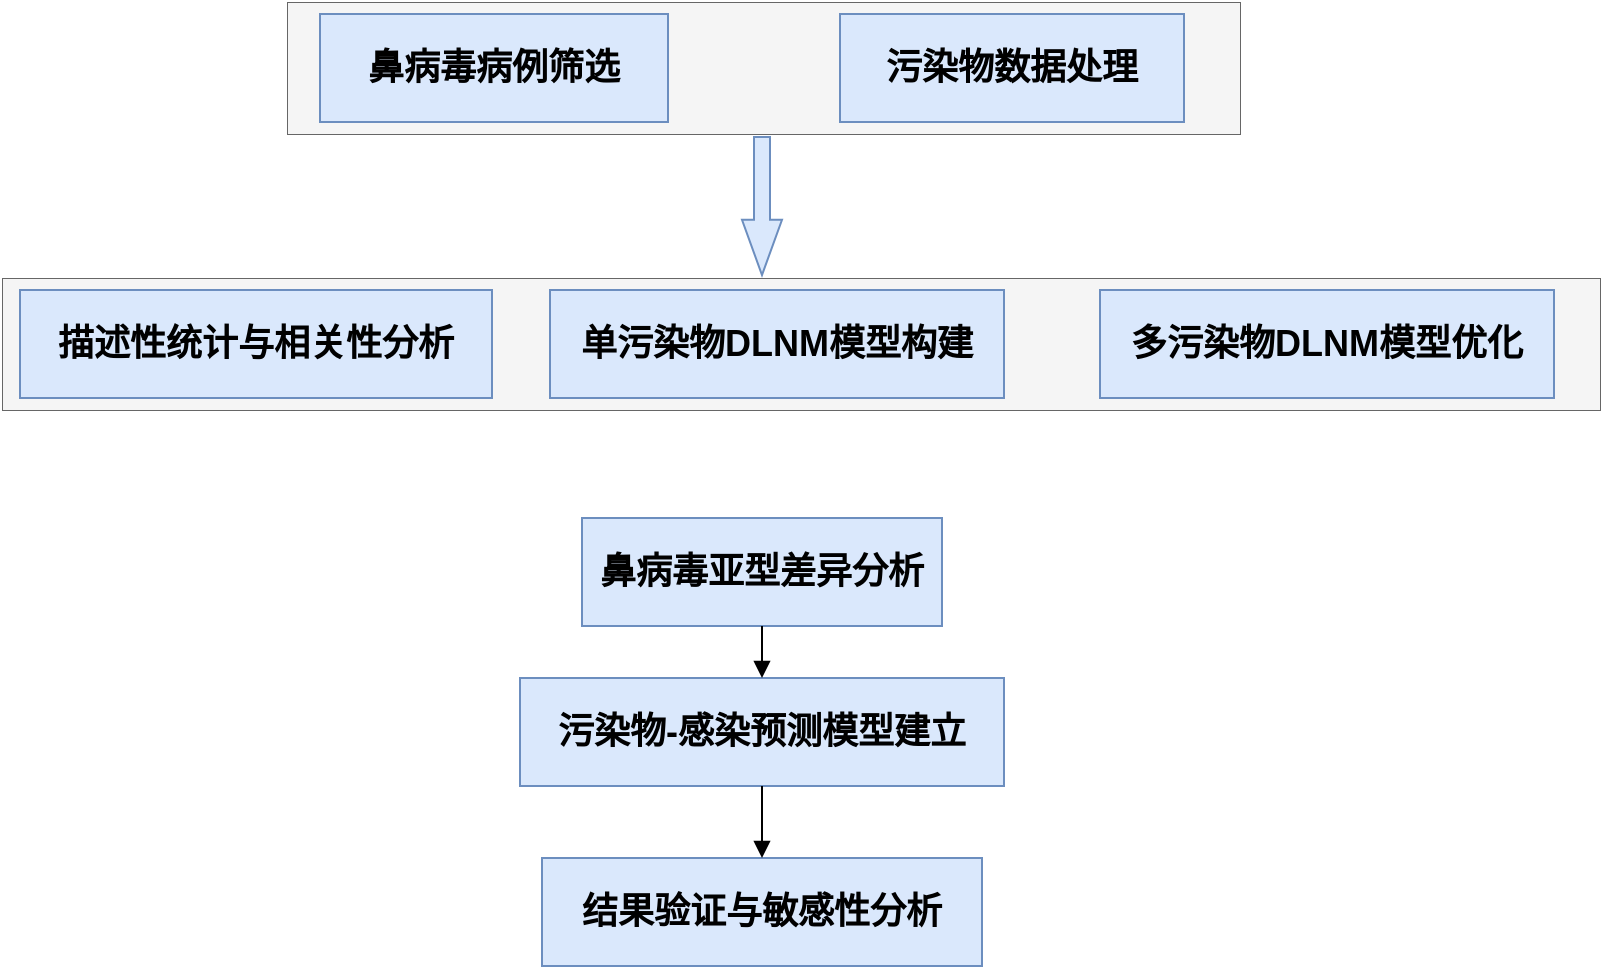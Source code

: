 <mxfile version="26.2.12">
  <diagram name="Page-1" id="OI99oiLmVk2AP9gJwhu6">
    <mxGraphModel dx="1004" dy="547" grid="1" gridSize="10" guides="1" tooltips="1" connect="1" arrows="1" fold="1" page="1" pageScale="1" pageWidth="827" pageHeight="1169" math="0" shadow="0">
      <root>
        <mxCell id="0" />
        <mxCell id="1" parent="0" />
        <mxCell id="9yNOKnyS7ASG2MC91Dju-8" value="" style="rounded=0;whiteSpace=wrap;html=1;fillColor=#f5f5f5;fontColor=#333333;strokeColor=#666666;strokeWidth=0.5;" vertex="1" parent="1">
          <mxGeometry x="21" y="326" width="799" height="66" as="geometry" />
        </mxCell>
        <mxCell id="9yNOKnyS7ASG2MC91Dju-2" value="" style="rounded=0;whiteSpace=wrap;html=1;fillColor=#f5f5f5;fontColor=#333333;strokeColor=#666666;strokeWidth=0.5;" vertex="1" parent="1">
          <mxGeometry x="163.5" y="188" width="476.5" height="66" as="geometry" />
        </mxCell>
        <mxCell id="9q3nwMVUDi4YbfW2KWvW-2" value="鼻病毒病例筛选" style="whiteSpace=wrap;strokeWidth=1;fillColor=#dae8fc;strokeColor=#6c8ebf;fontSize=18;fontStyle=1" parent="1" vertex="1">
          <mxGeometry x="180" y="194" width="174" height="54" as="geometry" />
        </mxCell>
        <mxCell id="9q3nwMVUDi4YbfW2KWvW-3" value="污染物数据处理" style="whiteSpace=wrap;strokeWidth=1;fillColor=#dae8fc;strokeColor=#6c8ebf;fontSize=18;fontStyle=1" parent="1" vertex="1">
          <mxGeometry x="440" y="194" width="172" height="54" as="geometry" />
        </mxCell>
        <mxCell id="9q3nwMVUDi4YbfW2KWvW-4" value="描述性统计与相关性分析" style="whiteSpace=wrap;strokeWidth=1;fillColor=#dae8fc;strokeColor=#6c8ebf;fontSize=18;fontStyle=1" parent="1" vertex="1">
          <mxGeometry x="30" y="332" width="236" height="54" as="geometry" />
        </mxCell>
        <mxCell id="9q3nwMVUDi4YbfW2KWvW-5" value="单污染物DLNM模型构建" style="whiteSpace=wrap;strokeWidth=1;fillColor=#dae8fc;strokeColor=#6c8ebf;fontSize=18;fontStyle=1" parent="1" vertex="1">
          <mxGeometry x="295" y="332" width="227" height="54" as="geometry" />
        </mxCell>
        <mxCell id="9q3nwMVUDi4YbfW2KWvW-6" value="多污染物DLNM模型优化" style="whiteSpace=wrap;strokeWidth=1;fillColor=#dae8fc;strokeColor=#6c8ebf;fontSize=18;fontStyle=1" parent="1" vertex="1">
          <mxGeometry x="570" y="332" width="227" height="54" as="geometry" />
        </mxCell>
        <mxCell id="9q3nwMVUDi4YbfW2KWvW-7" value="鼻病毒亚型差异分析" style="whiteSpace=wrap;strokeWidth=1;fillColor=#dae8fc;strokeColor=#6c8ebf;fontSize=18;fontStyle=1" parent="1" vertex="1">
          <mxGeometry x="311" y="446" width="180" height="54" as="geometry" />
        </mxCell>
        <mxCell id="9q3nwMVUDi4YbfW2KWvW-8" value="污染物-感染预测模型建立" style="whiteSpace=wrap;strokeWidth=1;fillColor=#dae8fc;strokeColor=#6c8ebf;fontSize=18;fontStyle=1" parent="1" vertex="1">
          <mxGeometry x="280" y="526" width="242" height="54" as="geometry" />
        </mxCell>
        <mxCell id="9q3nwMVUDi4YbfW2KWvW-9" value="结果验证与敏感性分析" style="whiteSpace=wrap;strokeWidth=1;fillColor=#dae8fc;strokeColor=#6c8ebf;fontSize=18;fontStyle=1" parent="1" vertex="1">
          <mxGeometry x="291" y="616" width="220" height="54" as="geometry" />
        </mxCell>
        <mxCell id="9q3nwMVUDi4YbfW2KWvW-17" value="" style="curved=1;startArrow=none;endArrow=block;exitX=0.5;exitY=1;entryX=0.5;entryY=0;rounded=0;" parent="1" source="9q3nwMVUDi4YbfW2KWvW-7" target="9q3nwMVUDi4YbfW2KWvW-8" edge="1">
          <mxGeometry relative="1" as="geometry">
            <Array as="points" />
          </mxGeometry>
        </mxCell>
        <mxCell id="9q3nwMVUDi4YbfW2KWvW-18" value="" style="curved=1;startArrow=none;endArrow=block;exitX=0.5;exitY=1;entryX=0.5;entryY=0;rounded=0;" parent="1" source="9q3nwMVUDi4YbfW2KWvW-8" target="9q3nwMVUDi4YbfW2KWvW-9" edge="1">
          <mxGeometry relative="1" as="geometry">
            <Array as="points" />
          </mxGeometry>
        </mxCell>
        <mxCell id="9yNOKnyS7ASG2MC91Dju-5" value="" style="shape=singleArrow;whiteSpace=wrap;html=1;arrowWidth=0.4;arrowSize=0.4;fontSize=18;fillColor=#dae8fc;strokeColor=#6c8ebf;strokeWidth=1;fontStyle=1;rotation=90;" vertex="1" parent="1">
          <mxGeometry x="366.5" y="280" width="69" height="20" as="geometry" />
        </mxCell>
      </root>
    </mxGraphModel>
  </diagram>
</mxfile>
